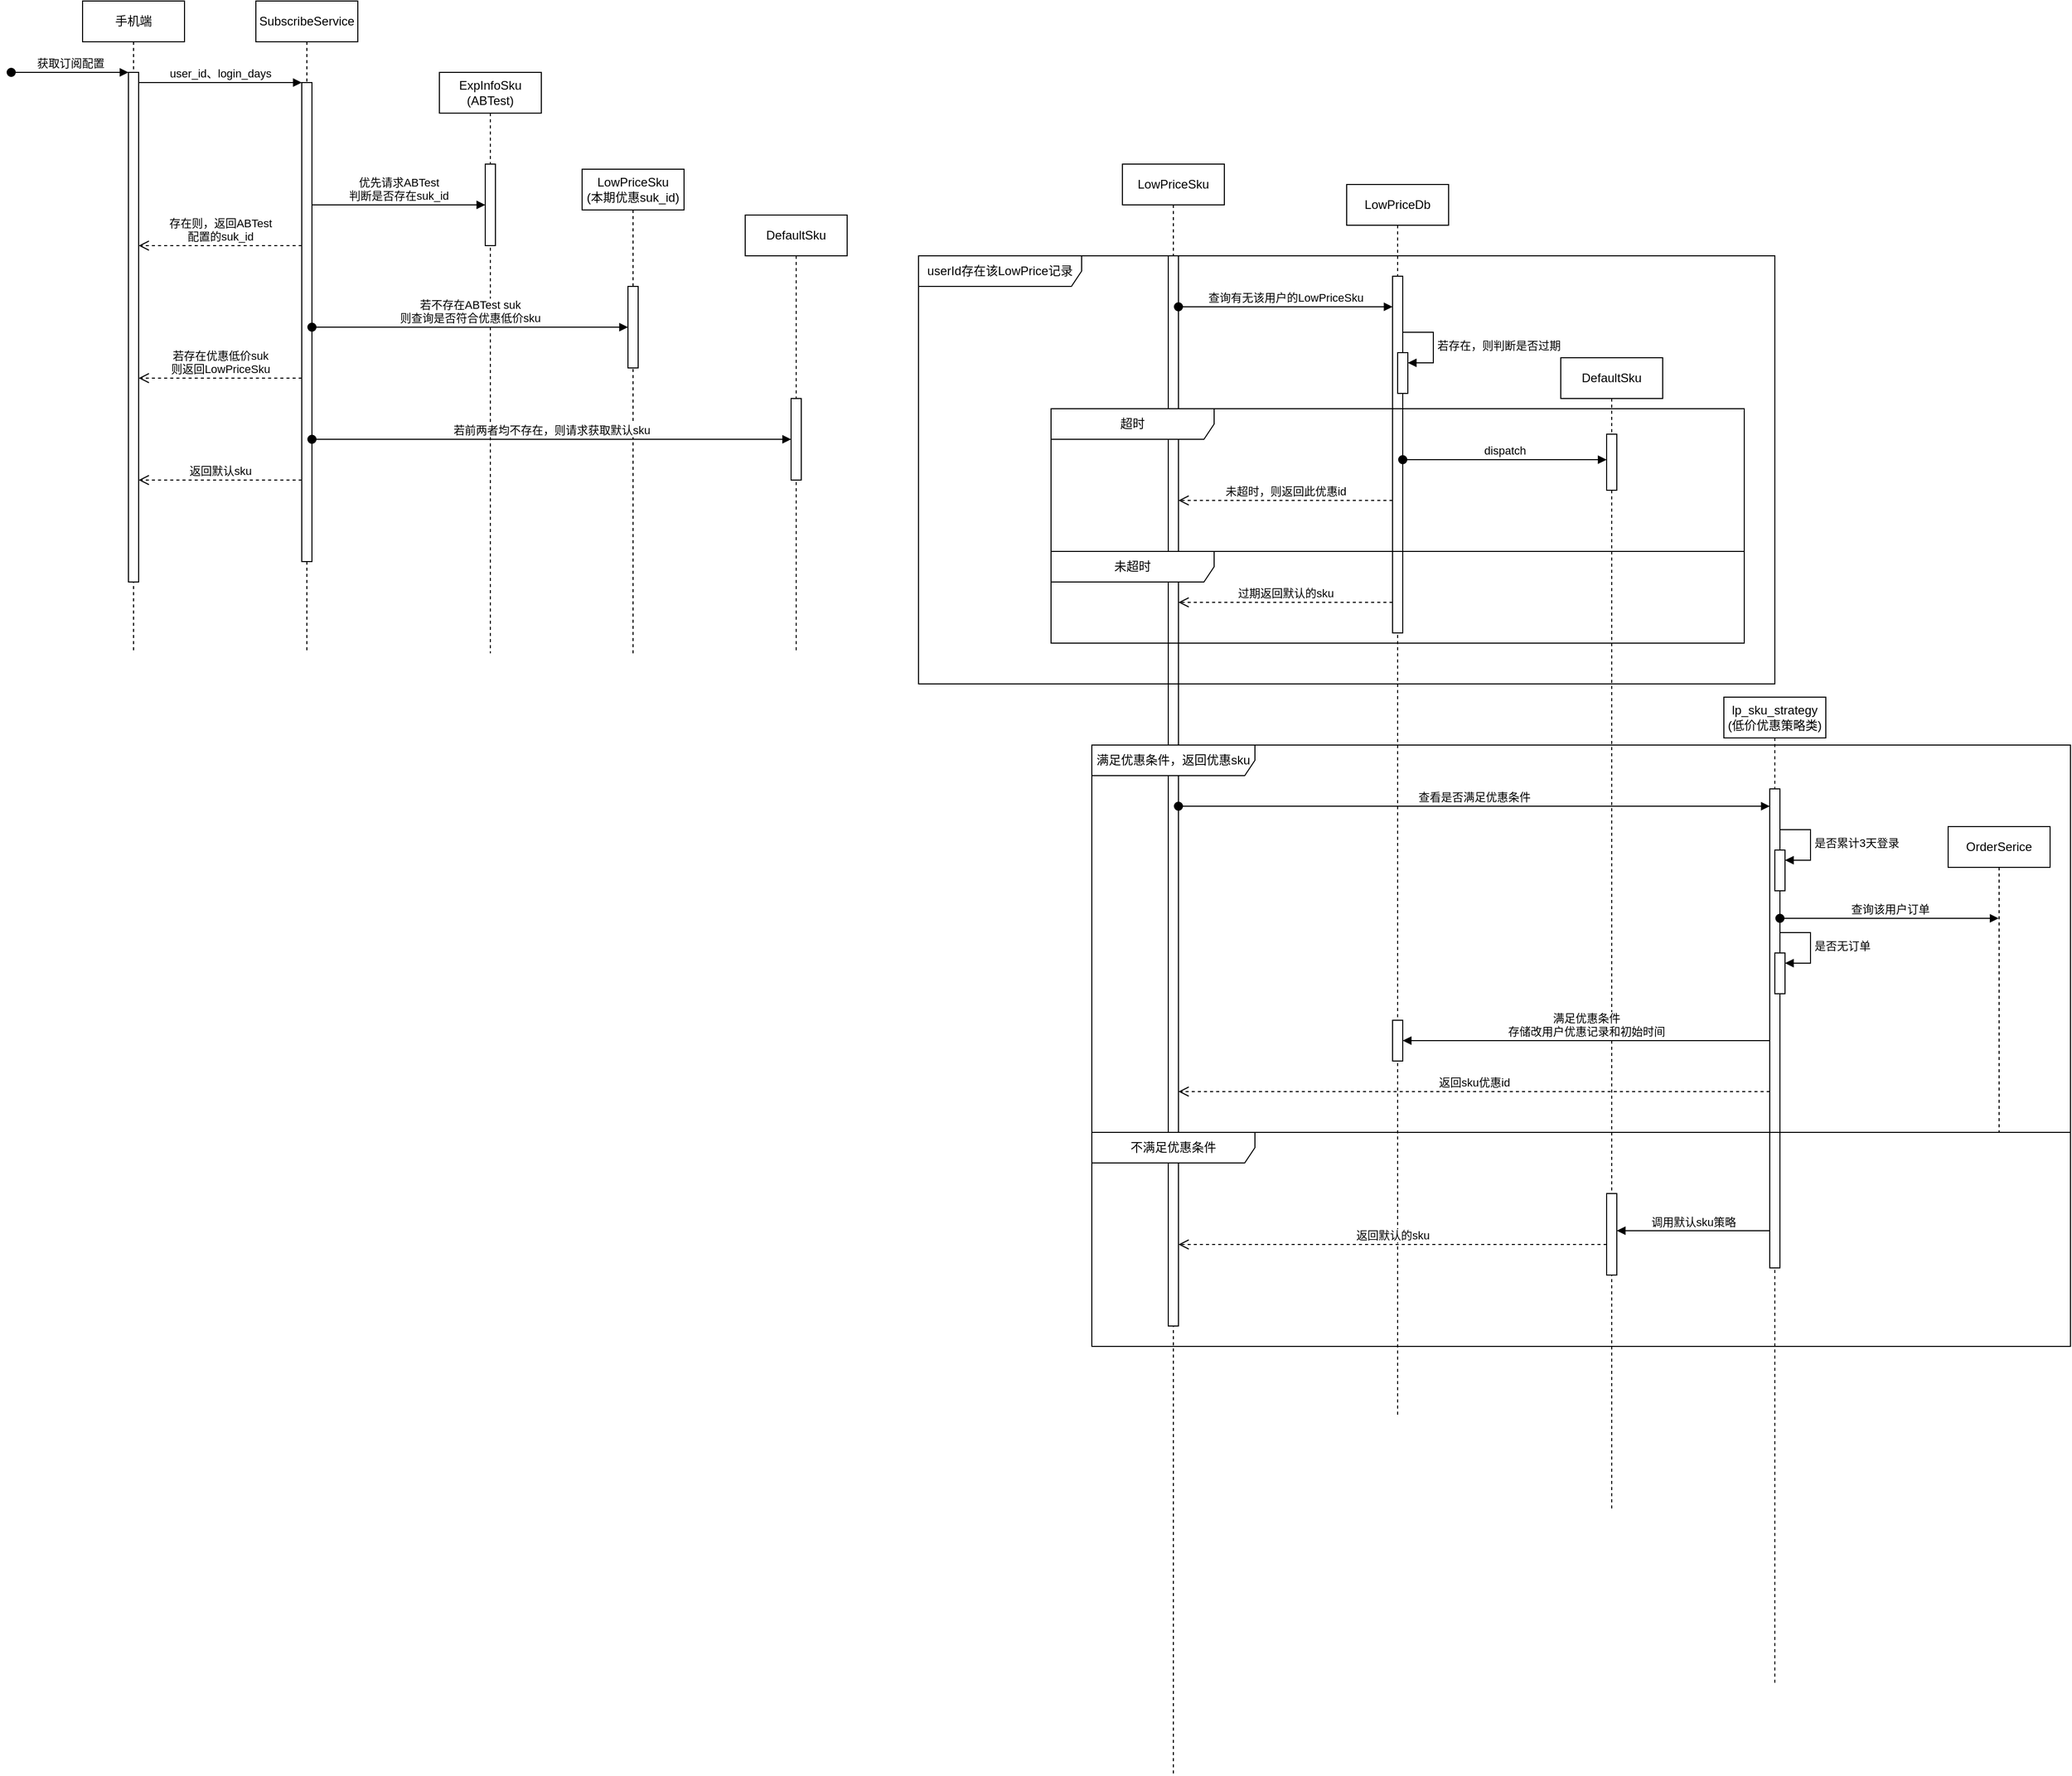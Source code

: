 <mxfile version="21.1.1" type="github">
  <diagram name="Page-1" id="2YBvvXClWsGukQMizWep">
    <mxGraphModel dx="1970" dy="452" grid="1" gridSize="10" guides="1" tooltips="1" connect="1" arrows="1" fold="1" page="1" pageScale="1" pageWidth="850" pageHeight="1100" math="0" shadow="0">
      <root>
        <mxCell id="0" />
        <mxCell id="1" parent="0" />
        <mxCell id="aM9ryv3xv72pqoxQDRHE-1" value="手机端" style="shape=umlLifeline;perimeter=lifelinePerimeter;whiteSpace=wrap;html=1;container=0;dropTarget=0;collapsible=0;recursiveResize=0;outlineConnect=0;portConstraint=eastwest;newEdgeStyle={&quot;edgeStyle&quot;:&quot;elbowEdgeStyle&quot;,&quot;elbow&quot;:&quot;vertical&quot;,&quot;curved&quot;:0,&quot;rounded&quot;:0};" parent="1" vertex="1">
          <mxGeometry x="40" y="40" width="100" height="640" as="geometry" />
        </mxCell>
        <mxCell id="aM9ryv3xv72pqoxQDRHE-2" value="" style="html=1;points=[];perimeter=orthogonalPerimeter;outlineConnect=0;targetShapes=umlLifeline;portConstraint=eastwest;newEdgeStyle={&quot;edgeStyle&quot;:&quot;elbowEdgeStyle&quot;,&quot;elbow&quot;:&quot;vertical&quot;,&quot;curved&quot;:0,&quot;rounded&quot;:0};" parent="aM9ryv3xv72pqoxQDRHE-1" vertex="1">
          <mxGeometry x="45" y="70" width="10" height="500" as="geometry" />
        </mxCell>
        <mxCell id="aM9ryv3xv72pqoxQDRHE-3" value="获取订阅配置" style="html=1;verticalAlign=bottom;startArrow=oval;endArrow=block;startSize=8;edgeStyle=elbowEdgeStyle;elbow=vertical;curved=0;rounded=0;" parent="aM9ryv3xv72pqoxQDRHE-1" target="aM9ryv3xv72pqoxQDRHE-2" edge="1">
          <mxGeometry relative="1" as="geometry">
            <mxPoint x="-70" y="70" as="sourcePoint" />
          </mxGeometry>
        </mxCell>
        <mxCell id="aM9ryv3xv72pqoxQDRHE-5" value="SubscribeService" style="shape=umlLifeline;perimeter=lifelinePerimeter;whiteSpace=wrap;html=1;container=0;dropTarget=0;collapsible=0;recursiveResize=0;outlineConnect=0;portConstraint=eastwest;newEdgeStyle={&quot;edgeStyle&quot;:&quot;elbowEdgeStyle&quot;,&quot;elbow&quot;:&quot;vertical&quot;,&quot;curved&quot;:0,&quot;rounded&quot;:0};" parent="1" vertex="1">
          <mxGeometry x="210" y="40" width="100" height="640" as="geometry" />
        </mxCell>
        <mxCell id="aM9ryv3xv72pqoxQDRHE-6" value="" style="html=1;points=[];perimeter=orthogonalPerimeter;outlineConnect=0;targetShapes=umlLifeline;portConstraint=eastwest;newEdgeStyle={&quot;edgeStyle&quot;:&quot;elbowEdgeStyle&quot;,&quot;elbow&quot;:&quot;vertical&quot;,&quot;curved&quot;:0,&quot;rounded&quot;:0};" parent="aM9ryv3xv72pqoxQDRHE-5" vertex="1">
          <mxGeometry x="45" y="80" width="10" height="470" as="geometry" />
        </mxCell>
        <mxCell id="aM9ryv3xv72pqoxQDRHE-7" value="user_id、login_days" style="html=1;verticalAlign=bottom;endArrow=block;edgeStyle=elbowEdgeStyle;elbow=vertical;curved=0;rounded=0;" parent="1" source="aM9ryv3xv72pqoxQDRHE-2" target="aM9ryv3xv72pqoxQDRHE-6" edge="1">
          <mxGeometry relative="1" as="geometry">
            <mxPoint x="195" y="130" as="sourcePoint" />
            <Array as="points">
              <mxPoint x="180" y="120" />
            </Array>
          </mxGeometry>
        </mxCell>
        <mxCell id="aM9ryv3xv72pqoxQDRHE-8" value="存在则，返回ABTest&lt;br&gt;配置的suk_id" style="html=1;verticalAlign=bottom;endArrow=open;dashed=1;endSize=8;edgeStyle=elbowEdgeStyle;elbow=vertical;curved=0;rounded=0;" parent="1" source="aM9ryv3xv72pqoxQDRHE-6" target="aM9ryv3xv72pqoxQDRHE-2" edge="1">
          <mxGeometry relative="1" as="geometry">
            <mxPoint x="195" y="205" as="targetPoint" />
            <Array as="points">
              <mxPoint x="190" y="280" />
            </Array>
          </mxGeometry>
        </mxCell>
        <mxCell id="qRY4NtOVa-TL3CYUg2ju-1" value="ExpInfoSku&lt;br&gt;(ABTest)" style="shape=umlLifeline;perimeter=lifelinePerimeter;whiteSpace=wrap;html=1;container=1;dropTarget=0;collapsible=0;recursiveResize=0;outlineConnect=0;portConstraint=eastwest;newEdgeStyle={&quot;edgeStyle&quot;:&quot;elbowEdgeStyle&quot;,&quot;elbow&quot;:&quot;vertical&quot;,&quot;curved&quot;:0,&quot;rounded&quot;:0};" parent="1" vertex="1">
          <mxGeometry x="390" y="110" width="100" height="570" as="geometry" />
        </mxCell>
        <mxCell id="qRY4NtOVa-TL3CYUg2ju-2" value="" style="html=1;points=[];perimeter=orthogonalPerimeter;outlineConnect=0;targetShapes=umlLifeline;portConstraint=eastwest;newEdgeStyle={&quot;edgeStyle&quot;:&quot;elbowEdgeStyle&quot;,&quot;elbow&quot;:&quot;vertical&quot;,&quot;curved&quot;:0,&quot;rounded&quot;:0};" parent="qRY4NtOVa-TL3CYUg2ju-1" vertex="1">
          <mxGeometry x="45" y="90" width="10" height="80" as="geometry" />
        </mxCell>
        <mxCell id="qRY4NtOVa-TL3CYUg2ju-3" value="优先请求ABTest&lt;br&gt;判断是否存在suk_id" style="html=1;verticalAlign=bottom;endArrow=block;edgeStyle=elbowEdgeStyle;elbow=vertical;curved=0;rounded=0;" parent="1" source="aM9ryv3xv72pqoxQDRHE-6" target="qRY4NtOVa-TL3CYUg2ju-2" edge="1">
          <mxGeometry relative="1" as="geometry">
            <mxPoint x="365" y="200" as="sourcePoint" />
          </mxGeometry>
        </mxCell>
        <mxCell id="qRY4NtOVa-TL3CYUg2ju-5" value="LowPriceSku&lt;br&gt;(本期优惠suk_id)" style="shape=umlLifeline;perimeter=lifelinePerimeter;whiteSpace=wrap;html=1;container=1;dropTarget=0;collapsible=0;recursiveResize=0;outlineConnect=0;portConstraint=eastwest;newEdgeStyle={&quot;edgeStyle&quot;:&quot;elbowEdgeStyle&quot;,&quot;elbow&quot;:&quot;vertical&quot;,&quot;curved&quot;:0,&quot;rounded&quot;:0};" parent="1" vertex="1">
          <mxGeometry x="530" y="205" width="100" height="475" as="geometry" />
        </mxCell>
        <mxCell id="qRY4NtOVa-TL3CYUg2ju-6" value="" style="html=1;points=[];perimeter=orthogonalPerimeter;outlineConnect=0;targetShapes=umlLifeline;portConstraint=eastwest;newEdgeStyle={&quot;edgeStyle&quot;:&quot;elbowEdgeStyle&quot;,&quot;elbow&quot;:&quot;vertical&quot;,&quot;curved&quot;:0,&quot;rounded&quot;:0};" parent="qRY4NtOVa-TL3CYUg2ju-5" vertex="1">
          <mxGeometry x="45" y="115" width="10" height="80" as="geometry" />
        </mxCell>
        <mxCell id="qRY4NtOVa-TL3CYUg2ju-7" value="若不存在ABTest suk&lt;br&gt;则查询是否符合优惠低价sku" style="html=1;verticalAlign=bottom;startArrow=oval;endArrow=block;startSize=8;edgeStyle=elbowEdgeStyle;elbow=vertical;curved=0;rounded=0;" parent="1" source="aM9ryv3xv72pqoxQDRHE-6" target="qRY4NtOVa-TL3CYUg2ju-6" edge="1">
          <mxGeometry relative="1" as="geometry">
            <mxPoint x="515" y="320" as="sourcePoint" />
          </mxGeometry>
        </mxCell>
        <mxCell id="qRY4NtOVa-TL3CYUg2ju-8" value="若存在优惠低价suk&lt;br&gt;则返回LowPriceSku" style="html=1;verticalAlign=bottom;endArrow=open;dashed=1;endSize=8;edgeStyle=elbowEdgeStyle;elbow=vertical;curved=0;rounded=0;" parent="1" source="aM9ryv3xv72pqoxQDRHE-6" target="aM9ryv3xv72pqoxQDRHE-2" edge="1">
          <mxGeometry relative="1" as="geometry">
            <mxPoint x="210" y="400" as="sourcePoint" />
            <mxPoint x="130" y="400" as="targetPoint" />
            <Array as="points">
              <mxPoint x="200" y="410" />
            </Array>
          </mxGeometry>
        </mxCell>
        <mxCell id="qRY4NtOVa-TL3CYUg2ju-9" value="DefaultSku" style="shape=umlLifeline;perimeter=lifelinePerimeter;whiteSpace=wrap;html=1;container=1;dropTarget=0;collapsible=0;recursiveResize=0;outlineConnect=0;portConstraint=eastwest;newEdgeStyle={&quot;edgeStyle&quot;:&quot;elbowEdgeStyle&quot;,&quot;elbow&quot;:&quot;vertical&quot;,&quot;curved&quot;:0,&quot;rounded&quot;:0};" parent="1" vertex="1">
          <mxGeometry x="690" y="250" width="100" height="430" as="geometry" />
        </mxCell>
        <mxCell id="qRY4NtOVa-TL3CYUg2ju-13" value="" style="html=1;points=[];perimeter=orthogonalPerimeter;outlineConnect=0;targetShapes=umlLifeline;portConstraint=eastwest;newEdgeStyle={&quot;edgeStyle&quot;:&quot;elbowEdgeStyle&quot;,&quot;elbow&quot;:&quot;vertical&quot;,&quot;curved&quot;:0,&quot;rounded&quot;:0};" parent="qRY4NtOVa-TL3CYUg2ju-9" vertex="1">
          <mxGeometry x="45" y="180" width="10" height="80" as="geometry" />
        </mxCell>
        <mxCell id="qRY4NtOVa-TL3CYUg2ju-14" value="若前两者均不存在，则请求获取默认sku" style="html=1;verticalAlign=bottom;startArrow=oval;endArrow=block;startSize=8;edgeStyle=elbowEdgeStyle;elbow=vertical;curved=0;rounded=0;" parent="1" source="aM9ryv3xv72pqoxQDRHE-6" target="qRY4NtOVa-TL3CYUg2ju-13" edge="1">
          <mxGeometry relative="1" as="geometry">
            <mxPoint x="675" y="430" as="sourcePoint" />
          </mxGeometry>
        </mxCell>
        <mxCell id="qRY4NtOVa-TL3CYUg2ju-15" value="返回默认sku" style="html=1;verticalAlign=bottom;endArrow=open;dashed=1;endSize=8;edgeStyle=elbowEdgeStyle;elbow=vertical;curved=0;rounded=0;" parent="1" source="aM9ryv3xv72pqoxQDRHE-6" target="aM9ryv3xv72pqoxQDRHE-2" edge="1">
          <mxGeometry relative="1" as="geometry">
            <mxPoint x="250" y="520" as="sourcePoint" />
            <mxPoint x="170" y="520" as="targetPoint" />
            <Array as="points">
              <mxPoint x="200" y="510" />
              <mxPoint x="210" y="500" />
            </Array>
          </mxGeometry>
        </mxCell>
        <mxCell id="qRY4NtOVa-TL3CYUg2ju-17" value="LowPriceSku" style="shape=umlLifeline;perimeter=lifelinePerimeter;whiteSpace=wrap;html=1;container=1;dropTarget=0;collapsible=0;recursiveResize=0;outlineConnect=0;portConstraint=eastwest;newEdgeStyle={&quot;edgeStyle&quot;:&quot;elbowEdgeStyle&quot;,&quot;elbow&quot;:&quot;vertical&quot;,&quot;curved&quot;:0,&quot;rounded&quot;:0};" parent="1" vertex="1">
          <mxGeometry x="1060" y="200" width="100" height="1580" as="geometry" />
        </mxCell>
        <mxCell id="qRY4NtOVa-TL3CYUg2ju-21" value="" style="html=1;points=[];perimeter=orthogonalPerimeter;outlineConnect=0;targetShapes=umlLifeline;portConstraint=eastwest;newEdgeStyle={&quot;edgeStyle&quot;:&quot;elbowEdgeStyle&quot;,&quot;elbow&quot;:&quot;vertical&quot;,&quot;curved&quot;:0,&quot;rounded&quot;:0};" parent="qRY4NtOVa-TL3CYUg2ju-17" vertex="1">
          <mxGeometry x="45" y="90" width="10" height="1050" as="geometry" />
        </mxCell>
        <mxCell id="qRY4NtOVa-TL3CYUg2ju-20" value="LowPriceDb" style="shape=umlLifeline;perimeter=lifelinePerimeter;whiteSpace=wrap;html=1;container=1;dropTarget=0;collapsible=0;recursiveResize=0;outlineConnect=0;portConstraint=eastwest;newEdgeStyle={&quot;edgeStyle&quot;:&quot;elbowEdgeStyle&quot;,&quot;elbow&quot;:&quot;vertical&quot;,&quot;curved&quot;:0,&quot;rounded&quot;:0};" parent="1" vertex="1">
          <mxGeometry x="1280" y="220" width="100" height="1210" as="geometry" />
        </mxCell>
        <mxCell id="qRY4NtOVa-TL3CYUg2ju-22" value="" style="html=1;points=[];perimeter=orthogonalPerimeter;outlineConnect=0;targetShapes=umlLifeline;portConstraint=eastwest;newEdgeStyle={&quot;edgeStyle&quot;:&quot;elbowEdgeStyle&quot;,&quot;elbow&quot;:&quot;vertical&quot;,&quot;curved&quot;:0,&quot;rounded&quot;:0};" parent="qRY4NtOVa-TL3CYUg2ju-20" vertex="1">
          <mxGeometry x="45" y="90" width="10" height="350" as="geometry" />
        </mxCell>
        <mxCell id="qRY4NtOVa-TL3CYUg2ju-27" value="" style="html=1;points=[];perimeter=orthogonalPerimeter;outlineConnect=0;targetShapes=umlLifeline;portConstraint=eastwest;newEdgeStyle={&quot;edgeStyle&quot;:&quot;elbowEdgeStyle&quot;,&quot;elbow&quot;:&quot;vertical&quot;,&quot;curved&quot;:0,&quot;rounded&quot;:0};" parent="qRY4NtOVa-TL3CYUg2ju-20" vertex="1">
          <mxGeometry x="50" y="165" width="10" height="40" as="geometry" />
        </mxCell>
        <mxCell id="qRY4NtOVa-TL3CYUg2ju-28" value="若存在，则判断是否过期" style="html=1;align=left;spacingLeft=2;endArrow=block;rounded=0;edgeStyle=orthogonalEdgeStyle;curved=0;rounded=0;" parent="qRY4NtOVa-TL3CYUg2ju-20" target="qRY4NtOVa-TL3CYUg2ju-27" edge="1">
          <mxGeometry relative="1" as="geometry">
            <mxPoint x="55" y="145" as="sourcePoint" />
            <Array as="points">
              <mxPoint x="85" y="175" />
            </Array>
          </mxGeometry>
        </mxCell>
        <mxCell id="qRY4NtOVa-TL3CYUg2ju-48" value="" style="html=1;points=[];perimeter=orthogonalPerimeter;outlineConnect=0;targetShapes=umlLifeline;portConstraint=eastwest;newEdgeStyle={&quot;edgeStyle&quot;:&quot;elbowEdgeStyle&quot;,&quot;elbow&quot;:&quot;vertical&quot;,&quot;curved&quot;:0,&quot;rounded&quot;:0};" parent="qRY4NtOVa-TL3CYUg2ju-20" vertex="1">
          <mxGeometry x="45" y="820" width="10" height="40" as="geometry" />
        </mxCell>
        <mxCell id="qRY4NtOVa-TL3CYUg2ju-23" value="查询有无该用户的LowPriceSku" style="html=1;verticalAlign=bottom;startArrow=oval;endArrow=block;startSize=8;edgeStyle=elbowEdgeStyle;elbow=vertical;curved=0;rounded=0;" parent="1" source="qRY4NtOVa-TL3CYUg2ju-21" target="qRY4NtOVa-TL3CYUg2ju-22" edge="1">
          <mxGeometry relative="1" as="geometry">
            <mxPoint x="1265" y="310" as="sourcePoint" />
            <Array as="points">
              <mxPoint x="1240" y="340" />
            </Array>
          </mxGeometry>
        </mxCell>
        <mxCell id="qRY4NtOVa-TL3CYUg2ju-29" value="DefaultSku" style="shape=umlLifeline;perimeter=lifelinePerimeter;whiteSpace=wrap;html=1;container=1;dropTarget=0;collapsible=0;recursiveResize=0;outlineConnect=0;portConstraint=eastwest;newEdgeStyle={&quot;edgeStyle&quot;:&quot;elbowEdgeStyle&quot;,&quot;elbow&quot;:&quot;vertical&quot;,&quot;curved&quot;:0,&quot;rounded&quot;:0};" parent="1" vertex="1">
          <mxGeometry x="1490" y="390" width="100" height="1130" as="geometry" />
        </mxCell>
        <mxCell id="qRY4NtOVa-TL3CYUg2ju-30" value="" style="html=1;points=[];perimeter=orthogonalPerimeter;outlineConnect=0;targetShapes=umlLifeline;portConstraint=eastwest;newEdgeStyle={&quot;edgeStyle&quot;:&quot;elbowEdgeStyle&quot;,&quot;elbow&quot;:&quot;vertical&quot;,&quot;curved&quot;:0,&quot;rounded&quot;:0};" parent="qRY4NtOVa-TL3CYUg2ju-29" vertex="1">
          <mxGeometry x="45" y="75" width="10" height="55" as="geometry" />
        </mxCell>
        <mxCell id="qRY4NtOVa-TL3CYUg2ju-57" value="" style="html=1;points=[];perimeter=orthogonalPerimeter;outlineConnect=0;targetShapes=umlLifeline;portConstraint=eastwest;newEdgeStyle={&quot;edgeStyle&quot;:&quot;elbowEdgeStyle&quot;,&quot;elbow&quot;:&quot;vertical&quot;,&quot;curved&quot;:0,&quot;rounded&quot;:0};" parent="qRY4NtOVa-TL3CYUg2ju-29" vertex="1">
          <mxGeometry x="45" y="820" width="10" height="80" as="geometry" />
        </mxCell>
        <mxCell id="qRY4NtOVa-TL3CYUg2ju-31" value="dispatch" style="html=1;verticalAlign=bottom;startArrow=oval;endArrow=block;startSize=8;edgeStyle=elbowEdgeStyle;elbow=vertical;curved=0;rounded=0;" parent="1" source="qRY4NtOVa-TL3CYUg2ju-22" target="qRY4NtOVa-TL3CYUg2ju-30" edge="1">
          <mxGeometry relative="1" as="geometry">
            <mxPoint x="1475" y="500" as="sourcePoint" />
            <Array as="points">
              <mxPoint x="1440" y="490" />
            </Array>
          </mxGeometry>
        </mxCell>
        <mxCell id="qRY4NtOVa-TL3CYUg2ju-32" value="过期返回默认的sku" style="html=1;verticalAlign=bottom;endArrow=open;dashed=1;endSize=8;edgeStyle=elbowEdgeStyle;elbow=vertical;curved=0;rounded=0;" parent="1" source="qRY4NtOVa-TL3CYUg2ju-22" target="qRY4NtOVa-TL3CYUg2ju-21" edge="1">
          <mxGeometry relative="1" as="geometry">
            <mxPoint x="1300" y="550" as="sourcePoint" />
            <mxPoint x="1220" y="550" as="targetPoint" />
            <Array as="points">
              <mxPoint x="1260" y="630" />
              <mxPoint x="1230" y="510" />
            </Array>
          </mxGeometry>
        </mxCell>
        <mxCell id="qRY4NtOVa-TL3CYUg2ju-33" value="超时" style="shape=umlFrame;whiteSpace=wrap;html=1;pointerEvents=0;recursiveResize=0;container=1;collapsible=0;width=160;" parent="1" vertex="1">
          <mxGeometry x="990" y="440" width="680" height="140" as="geometry" />
        </mxCell>
        <mxCell id="qRY4NtOVa-TL3CYUg2ju-36" value="未超时" style="shape=umlFrame;whiteSpace=wrap;html=1;pointerEvents=0;recursiveResize=0;container=1;collapsible=0;width=160;" parent="qRY4NtOVa-TL3CYUg2ju-33" vertex="1">
          <mxGeometry y="140" width="680" height="90" as="geometry" />
        </mxCell>
        <mxCell id="qRY4NtOVa-TL3CYUg2ju-34" value="未超时，则返回此优惠id" style="html=1;verticalAlign=bottom;endArrow=open;dashed=1;endSize=8;edgeStyle=elbowEdgeStyle;elbow=vertical;curved=0;rounded=0;" parent="1" source="qRY4NtOVa-TL3CYUg2ju-22" target="qRY4NtOVa-TL3CYUg2ju-21" edge="1">
          <mxGeometry relative="1" as="geometry">
            <mxPoint x="1310" y="670" as="sourcePoint" />
            <mxPoint x="1230" y="670" as="targetPoint" />
            <Array as="points">
              <mxPoint x="1290" y="530" />
            </Array>
          </mxGeometry>
        </mxCell>
        <mxCell id="qRY4NtOVa-TL3CYUg2ju-37" value="userId存在该LowPrice记录" style="shape=umlFrame;whiteSpace=wrap;html=1;pointerEvents=0;recursiveResize=0;container=1;collapsible=0;width=160;" parent="1" vertex="1">
          <mxGeometry x="860" y="290" width="840" height="420" as="geometry" />
        </mxCell>
        <mxCell id="qRY4NtOVa-TL3CYUg2ju-38" value="lp_sku_strategy&lt;br&gt;(低价优惠策略类)" style="shape=umlLifeline;perimeter=lifelinePerimeter;whiteSpace=wrap;html=1;container=1;dropTarget=0;collapsible=0;recursiveResize=0;outlineConnect=0;portConstraint=eastwest;newEdgeStyle={&quot;edgeStyle&quot;:&quot;elbowEdgeStyle&quot;,&quot;elbow&quot;:&quot;vertical&quot;,&quot;curved&quot;:0,&quot;rounded&quot;:0};" parent="1" vertex="1">
          <mxGeometry x="1650" y="723" width="100" height="970" as="geometry" />
        </mxCell>
        <mxCell id="qRY4NtOVa-TL3CYUg2ju-39" value="" style="html=1;points=[];perimeter=orthogonalPerimeter;outlineConnect=0;targetShapes=umlLifeline;portConstraint=eastwest;newEdgeStyle={&quot;edgeStyle&quot;:&quot;elbowEdgeStyle&quot;,&quot;elbow&quot;:&quot;vertical&quot;,&quot;curved&quot;:0,&quot;rounded&quot;:0};" parent="qRY4NtOVa-TL3CYUg2ju-38" vertex="1">
          <mxGeometry x="45" y="90" width="10" height="470" as="geometry" />
        </mxCell>
        <mxCell id="qRY4NtOVa-TL3CYUg2ju-42" value="" style="html=1;points=[];perimeter=orthogonalPerimeter;outlineConnect=0;targetShapes=umlLifeline;portConstraint=eastwest;newEdgeStyle={&quot;edgeStyle&quot;:&quot;elbowEdgeStyle&quot;,&quot;elbow&quot;:&quot;vertical&quot;,&quot;curved&quot;:0,&quot;rounded&quot;:0};" parent="qRY4NtOVa-TL3CYUg2ju-38" vertex="1">
          <mxGeometry x="50" y="150" width="10" height="40" as="geometry" />
        </mxCell>
        <mxCell id="qRY4NtOVa-TL3CYUg2ju-43" value="是否累计3天登录" style="html=1;align=left;spacingLeft=2;endArrow=block;rounded=0;edgeStyle=orthogonalEdgeStyle;curved=0;rounded=0;" parent="qRY4NtOVa-TL3CYUg2ju-38" target="qRY4NtOVa-TL3CYUg2ju-42" edge="1">
          <mxGeometry relative="1" as="geometry">
            <mxPoint x="55" y="130" as="sourcePoint" />
            <Array as="points">
              <mxPoint x="85" y="160" />
            </Array>
          </mxGeometry>
        </mxCell>
        <mxCell id="qRY4NtOVa-TL3CYUg2ju-44" value="" style="html=1;points=[];perimeter=orthogonalPerimeter;outlineConnect=0;targetShapes=umlLifeline;portConstraint=eastwest;newEdgeStyle={&quot;edgeStyle&quot;:&quot;elbowEdgeStyle&quot;,&quot;elbow&quot;:&quot;vertical&quot;,&quot;curved&quot;:0,&quot;rounded&quot;:0};" parent="qRY4NtOVa-TL3CYUg2ju-38" vertex="1">
          <mxGeometry x="50" y="251" width="10" height="40" as="geometry" />
        </mxCell>
        <mxCell id="qRY4NtOVa-TL3CYUg2ju-45" value="是否无订单" style="html=1;align=left;spacingLeft=2;endArrow=block;rounded=0;edgeStyle=orthogonalEdgeStyle;curved=0;rounded=0;" parent="qRY4NtOVa-TL3CYUg2ju-38" target="qRY4NtOVa-TL3CYUg2ju-44" edge="1">
          <mxGeometry relative="1" as="geometry">
            <mxPoint x="55" y="231" as="sourcePoint" />
            <Array as="points">
              <mxPoint x="85" y="261" />
            </Array>
          </mxGeometry>
        </mxCell>
        <mxCell id="qRY4NtOVa-TL3CYUg2ju-40" value="查看是否满足优惠条件" style="html=1;verticalAlign=bottom;startArrow=oval;endArrow=block;startSize=8;edgeStyle=elbowEdgeStyle;elbow=vertical;curved=0;rounded=0;" parent="1" source="qRY4NtOVa-TL3CYUg2ju-21" target="qRY4NtOVa-TL3CYUg2ju-39" edge="1">
          <mxGeometry relative="1" as="geometry">
            <mxPoint x="1635" y="820" as="sourcePoint" />
            <Array as="points">
              <mxPoint x="1490" y="830" />
            </Array>
          </mxGeometry>
        </mxCell>
        <mxCell id="qRY4NtOVa-TL3CYUg2ju-46" value="OrderSerice" style="shape=umlLifeline;perimeter=lifelinePerimeter;whiteSpace=wrap;html=1;container=1;dropTarget=0;collapsible=0;recursiveResize=0;outlineConnect=0;portConstraint=eastwest;newEdgeStyle={&quot;edgeStyle&quot;:&quot;elbowEdgeStyle&quot;,&quot;elbow&quot;:&quot;vertical&quot;,&quot;curved&quot;:0,&quot;rounded&quot;:0};" parent="1" vertex="1">
          <mxGeometry x="1870" y="850" width="100" height="300" as="geometry" />
        </mxCell>
        <mxCell id="qRY4NtOVa-TL3CYUg2ju-47" value="查询该用户订单" style="html=1;verticalAlign=bottom;startArrow=oval;startFill=1;endArrow=block;startSize=8;edgeStyle=elbowEdgeStyle;elbow=vertical;curved=0;rounded=0;" parent="1" source="qRY4NtOVa-TL3CYUg2ju-39" target="qRY4NtOVa-TL3CYUg2ju-46" edge="1">
          <mxGeometry width="60" relative="1" as="geometry">
            <mxPoint x="1790" y="940" as="sourcePoint" />
            <mxPoint x="1850" y="940" as="targetPoint" />
            <Array as="points">
              <mxPoint x="1850" y="940" />
            </Array>
          </mxGeometry>
        </mxCell>
        <mxCell id="qRY4NtOVa-TL3CYUg2ju-49" value="满足优惠条件&lt;br&gt;存储改用户优惠记录和初始时间" style="html=1;verticalAlign=bottom;endArrow=block;edgeStyle=elbowEdgeStyle;elbow=vertical;curved=0;rounded=0;" parent="1" target="qRY4NtOVa-TL3CYUg2ju-48" edge="1">
          <mxGeometry relative="1" as="geometry">
            <mxPoint x="1695" y="1060" as="sourcePoint" />
            <Array as="points">
              <mxPoint x="1540" y="1060" />
            </Array>
          </mxGeometry>
        </mxCell>
        <mxCell id="qRY4NtOVa-TL3CYUg2ju-51" value="返回sku优惠id" style="html=1;verticalAlign=bottom;endArrow=open;dashed=1;endSize=8;edgeStyle=elbowEdgeStyle;elbow=vertical;curved=0;rounded=0;" parent="1" source="qRY4NtOVa-TL3CYUg2ju-39" target="qRY4NtOVa-TL3CYUg2ju-21" edge="1">
          <mxGeometry relative="1" as="geometry">
            <mxPoint x="1620" y="1160" as="sourcePoint" />
            <mxPoint x="1540" y="1160" as="targetPoint" />
            <Array as="points">
              <mxPoint x="1610" y="1110" />
            </Array>
          </mxGeometry>
        </mxCell>
        <mxCell id="qRY4NtOVa-TL3CYUg2ju-52" value="满足优惠条件，返回优惠sku" style="shape=umlFrame;whiteSpace=wrap;html=1;pointerEvents=0;recursiveResize=0;container=1;collapsible=0;width=160;" parent="1" vertex="1">
          <mxGeometry x="1030" y="770" width="960" height="590" as="geometry" />
        </mxCell>
        <mxCell id="qRY4NtOVa-TL3CYUg2ju-60" value="不满足优惠条件" style="shape=umlFrame;whiteSpace=wrap;html=1;pointerEvents=0;recursiveResize=0;container=1;collapsible=0;width=160;" parent="qRY4NtOVa-TL3CYUg2ju-52" vertex="1">
          <mxGeometry y="380" width="960" height="210" as="geometry" />
        </mxCell>
        <mxCell id="qRY4NtOVa-TL3CYUg2ju-58" value="调用默认sku策略" style="html=1;verticalAlign=bottom;endArrow=block;edgeStyle=elbowEdgeStyle;elbow=vertical;curved=0;rounded=0;" parent="1" source="qRY4NtOVa-TL3CYUg2ju-39" target="qRY4NtOVa-TL3CYUg2ju-57" edge="1">
          <mxGeometry width="80" relative="1" as="geometry">
            <mxPoint x="1600" y="1220" as="sourcePoint" />
            <mxPoint x="1680" y="1220" as="targetPoint" />
          </mxGeometry>
        </mxCell>
        <mxCell id="qRY4NtOVa-TL3CYUg2ju-59" value="返回默认的sku" style="html=1;verticalAlign=bottom;endArrow=open;dashed=1;endSize=8;edgeStyle=elbowEdgeStyle;elbow=vertical;curved=0;rounded=0;" parent="1" source="qRY4NtOVa-TL3CYUg2ju-57" target="qRY4NtOVa-TL3CYUg2ju-21" edge="1">
          <mxGeometry relative="1" as="geometry">
            <mxPoint x="1370" y="1260" as="sourcePoint" />
            <mxPoint x="1290" y="1260" as="targetPoint" />
            <Array as="points">
              <mxPoint x="1210" y="1260" />
            </Array>
          </mxGeometry>
        </mxCell>
      </root>
    </mxGraphModel>
  </diagram>
</mxfile>
